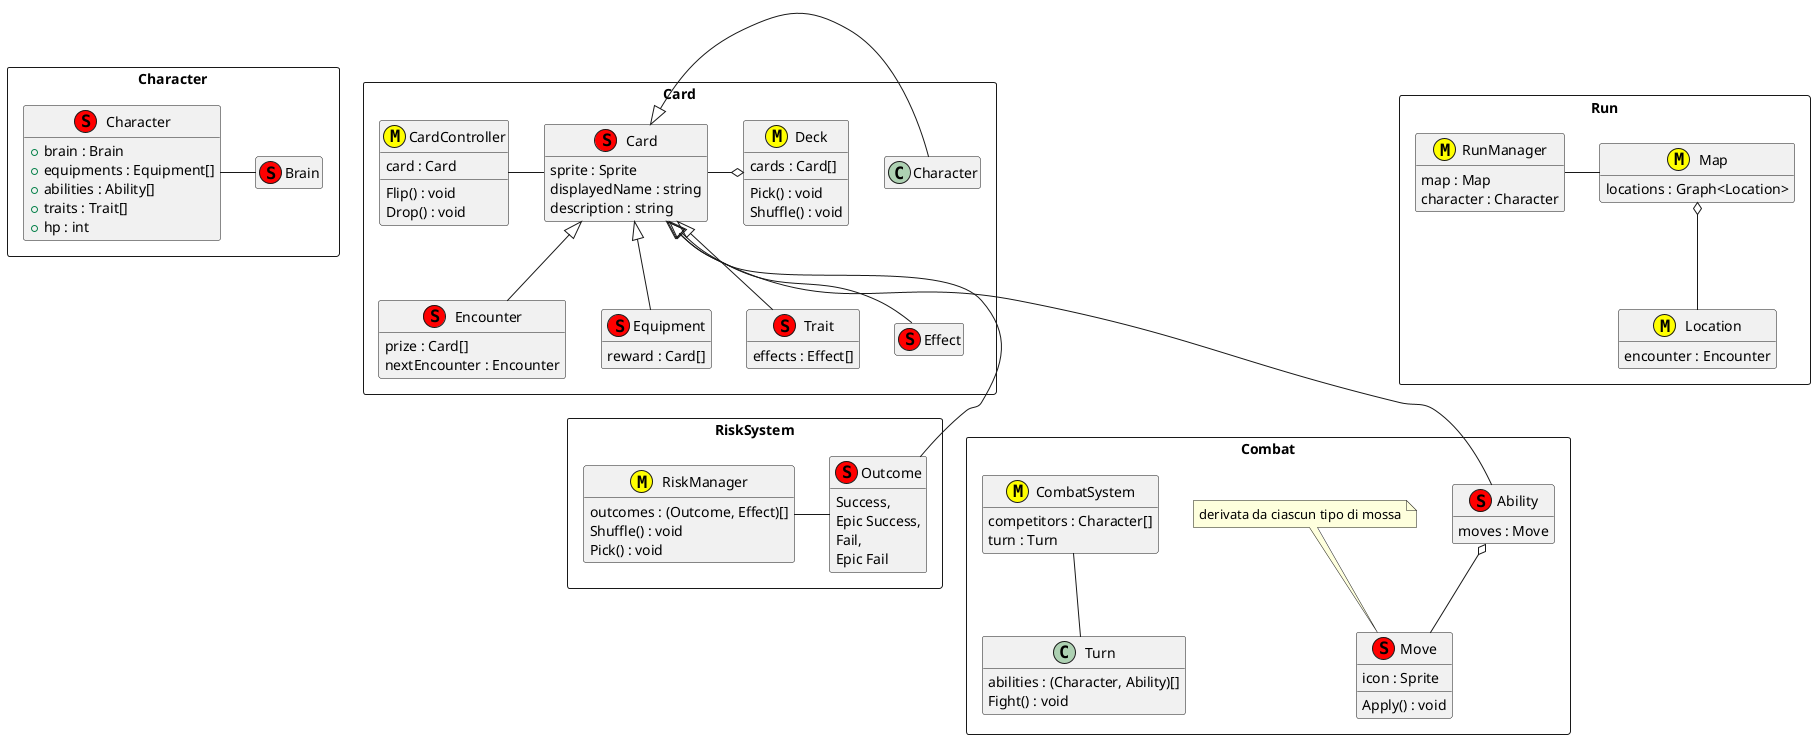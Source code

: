 @startuml

hide empty members

rectangle Character {
    class Character<<S, red>> {
        +brain : Brain
        +equipments : Equipment[]    
        +abilities : Ability[]
        +traits : Trait[]
        +hp : int
    }
    
    class Brain<<S, red>>
    
    Character - Brain
}

rectangle RiskSystem {
    class Outcome<<(S, red)>> {
        Success,
        Epic Success,
        Fail,
        Epic Fail
    } 
    class RiskManager<<M, yellow>> {
        outcomes : (Outcome, Effect)[]
        Shuffle() : void
        Pick() : void
    }
    
    RiskManager - Outcome
}

rectangle Combat {
    class Ability<<(S, red)>> {
        moves : Move
    } 
    class Move<<S, red>> {
        icon : Sprite
        Apply() : void
    }
    note top of Move : derivata da ciascun tipo di mossa

    class CombatSystem<<M, yellow>> {
        competitors : Character[]
        turn : Turn
    }

    class Turn {
        abilities : (Character, Ability)[]
        Fight() : void
    }

    CombatSystem -- Turn
    Ability o-- Move
}

rectangle Card {

    class Deck<<M, yellow>> {
        cards : Card[]
        Pick() : void
        Shuffle() : void
    }

    class CardController<<M, yellow>> {
        card : Card
        Flip() : void
        Drop() : void
    }

    class Card<<(S, red)>> {
        sprite : Sprite
        displayedName : string
        description : string
    }

    class Encounter<<(S, red)>> {
     prize : Card[]
     nextEncounter : Encounter
    } 
    class Equipment<<(S, red)>> {
        reward : Card[]    
    }
    class Trait<<(S, red)>> {
        effects : Effect[]
    }
    class Effect<<(S, red)>> 
    
    Card <|-- Encounter
    Card <|- Character
    Card <|-- Equipment
    Card <|--- Outcome
    Card <|--- Ability
    Card <|-- Trait
    Card <|-- Effect
    
    CardController - Card
    Card -o Deck
}

rectangle Run {
    class RunManager<<M, yellow>> {
        map : Map    
        character : Character
    }

    class Map<<M, yellow>> {
        locations : Graph<Location>    
    }
    
    class Location<<M, yellow>> {
        encounter : Encounter
    }
    
    Map o-- Location
    RunManager - Map
}



@enduml